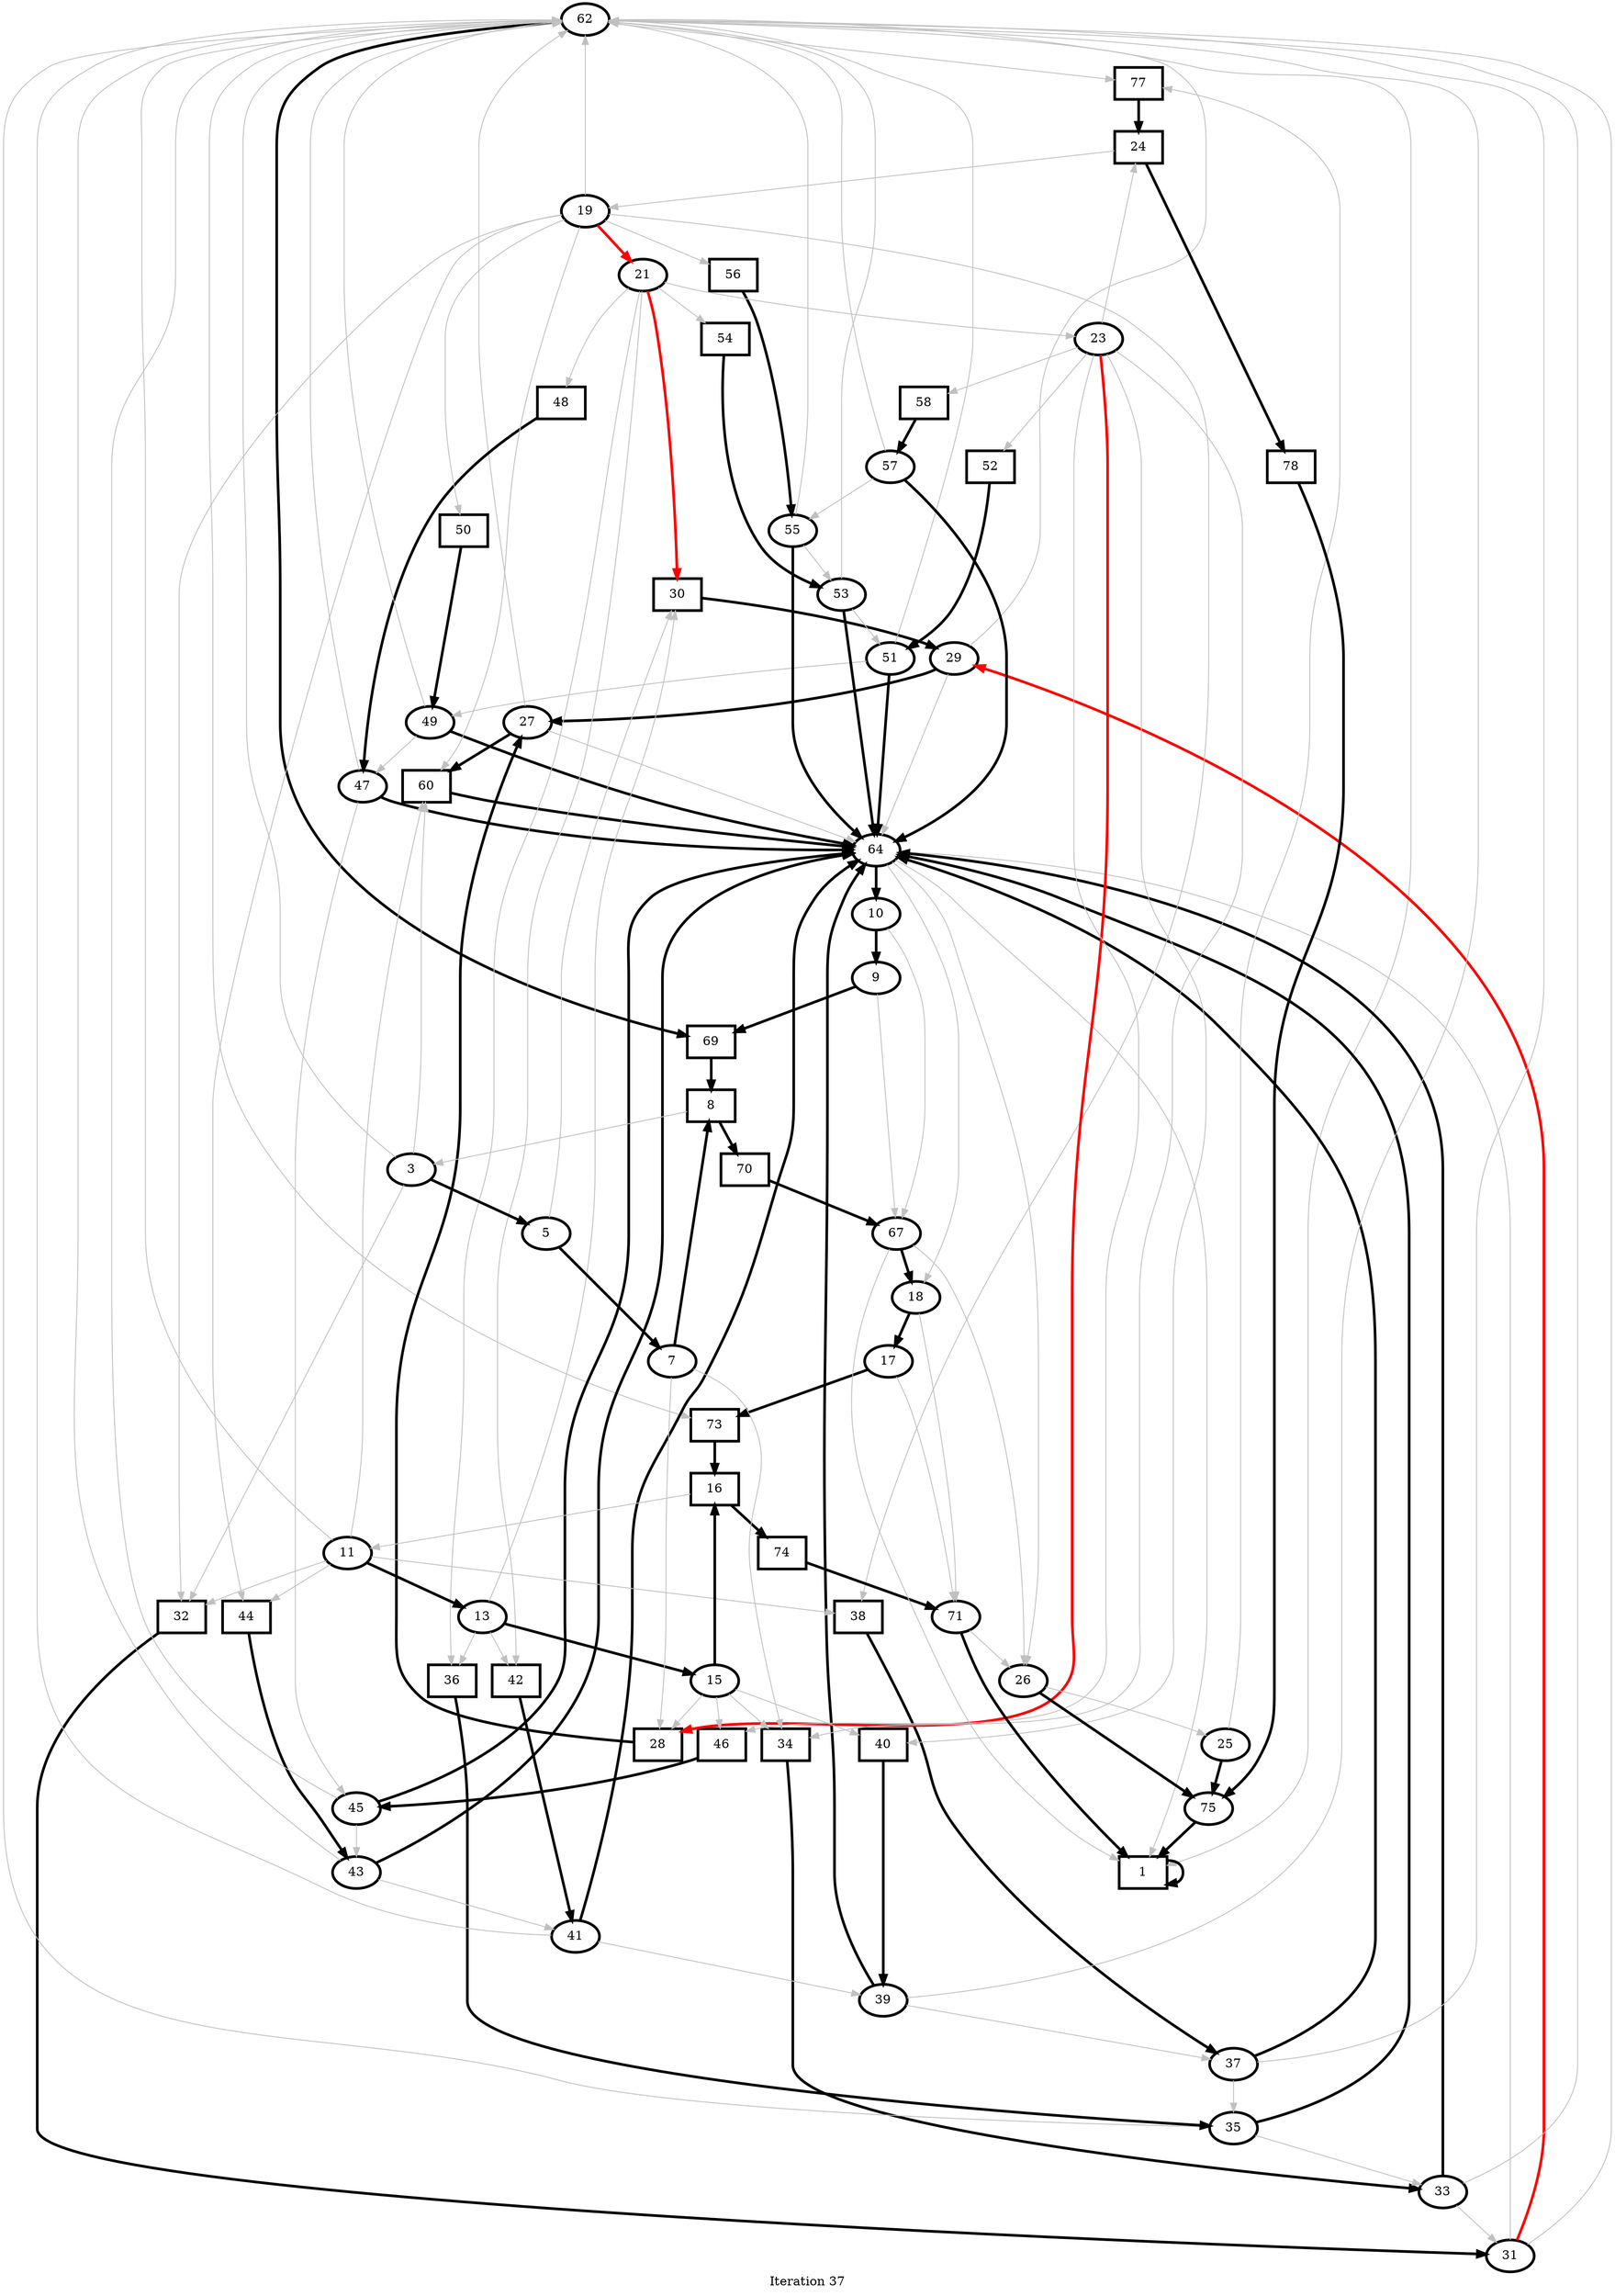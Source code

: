 digraph G {
    label ="Iteration 37"
    0 [penwidth=3,label="62",pos="10,12!"]
    1 [penwidth=3,label="64",pos="10,-1!"]
    2 [penwidth=3,shape = "rectangle",label="1",pos="15,3!"]
    3 [penwidth=3,shape = "rectangle",label="60",pos="0,0!"]
    4 [penwidth=3,label="27",pos="0,1!"]
    5 [penwidth=3,shape = "rectangle",label="28",pos="1,1!"]
    6 [penwidth=3,label="29",pos="0,2!"]
    7 [penwidth=3,shape = "rectangle",label="30",pos="1,2!"]
    8 [penwidth=3,label="31",pos="0,3!"]
    9 [penwidth=3,shape = "rectangle",label="32",pos="1,3!"]
    10 [penwidth=3,label="33",pos="0,4!"]
    11 [penwidth=3,shape = "rectangle",label="34",pos="1,4!"]
    12 [penwidth=3,label="35",pos="0,5!"]
    13 [penwidth=3,shape = "rectangle",label="36",pos="1,5!"]
    14 [penwidth=3,label="37",pos="0,6!"]
    15 [penwidth=3,shape = "rectangle",label="38",pos="1,6!"]
    16 [penwidth=3,label="39",pos="0,7!"]
    17 [penwidth=3,shape = "rectangle",label="40",pos="1,7!"]
    18 [penwidth=3,label="41",pos="0,8!"]
    19 [penwidth=3,shape = "rectangle",label="42",pos="1,8!"]
    20 [penwidth=3,label="43",pos="0,9!"]
    21 [penwidth=3,shape = "rectangle",label="44",pos="1,9!"]
    22 [penwidth=3,label="45",pos="0,10!"]
    23 [penwidth=3,shape = "rectangle",label="46",pos="1,10!"]
    24 [penwidth=3,label="47",pos="0,11!"]
    25 [penwidth=3,shape = "rectangle",label="48",pos="1,11!"]
    26 [penwidth=3,label="49",pos="0,12!"]
    27 [penwidth=3,shape = "rectangle",label="50",pos="1,12!"]
    28 [penwidth=3,label="51",pos="0,13!"]
    29 [penwidth=3,shape = "rectangle",label="52",pos="1,13!"]
    30 [penwidth=3,label="53",pos="0,14!"]
    31 [penwidth=3,shape = "rectangle",label="54",pos="1,14!"]
    32 [penwidth=3,label="55",pos="0,15!"]
    33 [penwidth=3,shape = "rectangle",label="56",pos="1,15!"]
    34 [penwidth=3,label="57",pos="0,16!"]
    35 [penwidth=3,shape = "rectangle",label="58",pos="1,16!"]
    36 [penwidth=3,label="19",pos="5,11!"]
    37 [penwidth=3,label="21",pos="4,10!"]
    38 [penwidth=3,label="23",pos="5,9!"]
    39 [penwidth=3,shape = "rectangle",label="24",pos="6,10!"]
    40 [penwidth=3,label="25",pos="8,8!"]
    41 [penwidth=3,label="26",pos="9,8!"]
    42 [penwidth=3,label="75",pos="10,10!"]
    43 [penwidth=3,shape = "rectangle",label="77",pos="7,8!"]
    44 [penwidth=3,shape = "rectangle",label="78",pos="8,10!"]
    45 [penwidth=3,label="11",pos="5,7!"]
    46 [penwidth=3,label="13",pos="4,6!"]
    47 [penwidth=3,label="15",pos="5,5!"]
    48 [penwidth=3,shape = "rectangle",label="16",pos="6,6!"]
    49 [penwidth=3,label="17",pos="8,4!"]
    50 [penwidth=3,label="18",pos="9,4!"]
    51 [penwidth=3,label="71",pos="10,6!"]
    52 [penwidth=3,shape = "rectangle",label="73",pos="7,4!"]
    53 [penwidth=3,shape = "rectangle",label="74",pos="8,6!"]
    54 [penwidth=3,label="3",pos="5,3!"]
    55 [penwidth=3,label="5",pos="4,2!"]
    56 [penwidth=3,label="7",pos="5,1!"]
    57 [penwidth=3,shape = "rectangle",label="8",pos="6,2!"]
    58 [penwidth=3,label="9",pos="8,0!"]
    59 [penwidth=3,label="10",pos="9,0!"]
    60 [penwidth=3,label="67",pos="10,2!"]
    61 [penwidth=3,shape = "rectangle",label="69",pos="7,0!"]
    62 [penwidth=3,shape = "rectangle",label="70",pos="8,2!"]

    3 -> 1 [penwidth=3,color="black"]
    0 -> 2 [penwidth=1,color="grey"]
    1 -> 2 [penwidth=1,color="grey"]
    2 -> 2 [penwidth=3,color="black"]
    4 -> 0 [penwidth=1,color="grey"]
    4 -> 1 [penwidth=1,color="grey"]
    4 -> 3 [penwidth=3,color="black"]
    5 -> 4 [penwidth=3,color="black"]
    6 -> 4 [penwidth=3,color="black"]
    6 -> 1 [penwidth=1,color="grey"]
    6 -> 0 [penwidth=1,color="grey"]
    7 -> 6 [penwidth=3,color="black"]
    8 -> 6 [penwidth=3,color="red"]
    8 -> 1 [penwidth=1,color="grey"]
    8 -> 0 [penwidth=1,color="grey"]
    9 -> 8 [penwidth=3,color="black"]
    10 -> 8 [penwidth=1,color="grey"]
    10 -> 1 [penwidth=3,color="black"]
    10 -> 0 [penwidth=1,color="grey"]
    11 -> 10 [penwidth=3,color="black"]
    12 -> 10 [penwidth=1,color="grey"]
    12 -> 1 [penwidth=3,color="black"]
    12 -> 0 [penwidth=1,color="grey"]
    13 -> 12 [penwidth=3,color="black"]
    14 -> 12 [penwidth=1,color="grey"]
    14 -> 1 [penwidth=3,color="black"]
    14 -> 0 [penwidth=1,color="grey"]
    15 -> 14 [penwidth=3,color="black"]
    16 -> 14 [penwidth=1,color="grey"]
    16 -> 1 [penwidth=3,color="black"]
    16 -> 0 [penwidth=1,color="grey"]
    17 -> 16 [penwidth=3,color="black"]
    18 -> 16 [penwidth=1,color="grey"]
    18 -> 1 [penwidth=3,color="black"]
    18 -> 0 [penwidth=1,color="grey"]
    19 -> 18 [penwidth=3,color="black"]
    20 -> 18 [penwidth=1,color="grey"]
    20 -> 1 [penwidth=3,color="black"]
    20 -> 0 [penwidth=1,color="grey"]
    21 -> 20 [penwidth=3,color="black"]
    22 -> 20 [penwidth=1,color="grey"]
    22 -> 1 [penwidth=3,color="black"]
    22 -> 0 [penwidth=1,color="grey"]
    23 -> 22 [penwidth=3,color="black"]
    24 -> 22 [penwidth=1,color="grey"]
    24 -> 1 [penwidth=3,color="black"]
    24 -> 0 [penwidth=1,color="grey"]
    25 -> 24 [penwidth=3,color="black"]
    26 -> 24 [penwidth=1,color="grey"]
    26 -> 1 [penwidth=3,color="black"]
    26 -> 0 [penwidth=1,color="grey"]
    27 -> 26 [penwidth=3,color="black"]
    28 -> 26 [penwidth=1,color="grey"]
    28 -> 1 [penwidth=3,color="black"]
    28 -> 0 [penwidth=1,color="grey"]
    29 -> 28 [penwidth=3,color="black"]
    30 -> 28 [penwidth=1,color="grey"]
    30 -> 1 [penwidth=3,color="black"]
    30 -> 0 [penwidth=1,color="grey"]
    31 -> 30 [penwidth=3,color="black"]
    32 -> 30 [penwidth=1,color="grey"]
    32 -> 1 [penwidth=3,color="black"]
    32 -> 0 [penwidth=1,color="grey"]
    33 -> 32 [penwidth=3,color="black"]
    34 -> 32 [penwidth=1,color="grey"]
    34 -> 1 [penwidth=3,color="black"]
    34 -> 0 [penwidth=1,color="grey"]
    35 -> 34 [penwidth=3,color="black"]
    36 -> 0 [penwidth=1,color="grey"]
    36 -> 3 [penwidth=1,color="grey"]
    36 -> 37 [penwidth=3,color="red"]
    36 -> 9 [penwidth=1,color="grey"]
    36 -> 15 [penwidth=1,color="grey"]
    36 -> 21 [penwidth=1,color="grey"]
    36 -> 27 [penwidth=1,color="grey"]
    36 -> 33 [penwidth=1,color="grey"]
    37 -> 38 [penwidth=1,color="grey"]
    37 -> 7 [penwidth=3,color="red"]
    37 -> 13 [penwidth=1,color="grey"]
    37 -> 19 [penwidth=1,color="grey"]
    37 -> 25 [penwidth=1,color="grey"]
    37 -> 31 [penwidth=1,color="grey"]
    38 -> 39 [penwidth=1,color="grey"]
    38 -> 5 [penwidth=3,color="red"]
    38 -> 11 [penwidth=1,color="grey"]
    38 -> 17 [penwidth=1,color="grey"]
    38 -> 23 [penwidth=1,color="grey"]
    38 -> 29 [penwidth=1,color="grey"]
    38 -> 35 [penwidth=1,color="grey"]
    39 -> 44 [penwidth=3,color="black"]
    39 -> 36 [penwidth=1,color="grey"]
    40 -> 43 [penwidth=1,color="grey"]
    40 -> 42 [penwidth=3,color="black"]
    41 -> 40 [penwidth=1,color="grey"]
    41 -> 42 [penwidth=3,color="black"]
    42 -> 2 [penwidth=3,color="black"]
    43 -> 39 [penwidth=3,color="black"]
    44 -> 42 [penwidth=3,color="black"]
    45 -> 0 [penwidth=1,color="grey"]
    45 -> 3 [penwidth=1,color="grey"]
    45 -> 46 [penwidth=3,color="black"]
    45 -> 9 [penwidth=1,color="grey"]
    45 -> 15 [penwidth=1,color="grey"]
    45 -> 21 [penwidth=1,color="grey"]
    46 -> 47 [penwidth=3,color="black"]
    46 -> 7 [penwidth=1,color="grey"]
    46 -> 13 [penwidth=1,color="grey"]
    46 -> 19 [penwidth=1,color="grey"]
    47 -> 48 [penwidth=3,color="black"]
    47 -> 5 [penwidth=1,color="grey"]
    47 -> 11 [penwidth=1,color="grey"]
    47 -> 17 [penwidth=1,color="grey"]
    47 -> 23 [penwidth=1,color="grey"]
    48 -> 53 [penwidth=3,color="black"]
    48 -> 45 [penwidth=1,color="grey"]
    49 -> 52 [penwidth=3,color="black"]
    49 -> 51 [penwidth=1,color="grey"]
    50 -> 49 [penwidth=3,color="black"]
    50 -> 51 [penwidth=1,color="grey"]
    51 -> 2 [penwidth=3,color="black"]
    51 -> 41 [penwidth=1,color="grey"]
    52 -> 48 [penwidth=3,color="black"]
    53 -> 51 [penwidth=3,color="black"]
    54 -> 0 [penwidth=1,color="grey"]
    54 -> 3 [penwidth=1,color="grey"]
    54 -> 55 [penwidth=3,color="black"]
    54 -> 9 [penwidth=1,color="grey"]
    55 -> 56 [penwidth=3,color="black"]
    55 -> 7 [penwidth=1,color="grey"]
    56 -> 57 [penwidth=3,color="black"]
    56 -> 5 [penwidth=1,color="grey"]
    56 -> 11 [penwidth=1,color="grey"]
    57 -> 62 [penwidth=3,color="black"]
    57 -> 54 [penwidth=1,color="grey"]
    58 -> 61 [penwidth=3,color="black"]
    58 -> 60 [penwidth=1,color="grey"]
    59 -> 58 [penwidth=3,color="black"]
    59 -> 60 [penwidth=1,color="grey"]
    60 -> 2 [penwidth=1,color="grey"]
    60 -> 50 [penwidth=3,color="black"]
    60 -> 41 [penwidth=1,color="grey"]
    61 -> 57 [penwidth=3,color="black"]
    62 -> 60 [penwidth=3,color="black"]
    0 -> 61 [penwidth=3,color="black"]
    1 -> 59 [penwidth=3,color="black"]
    0 -> 52 [penwidth=1,color="grey"]
    1 -> 50 [penwidth=1,color="grey"]
    0 -> 43 [penwidth=1,color="grey"]
    1 -> 41 [penwidth=1,color="grey"]
}